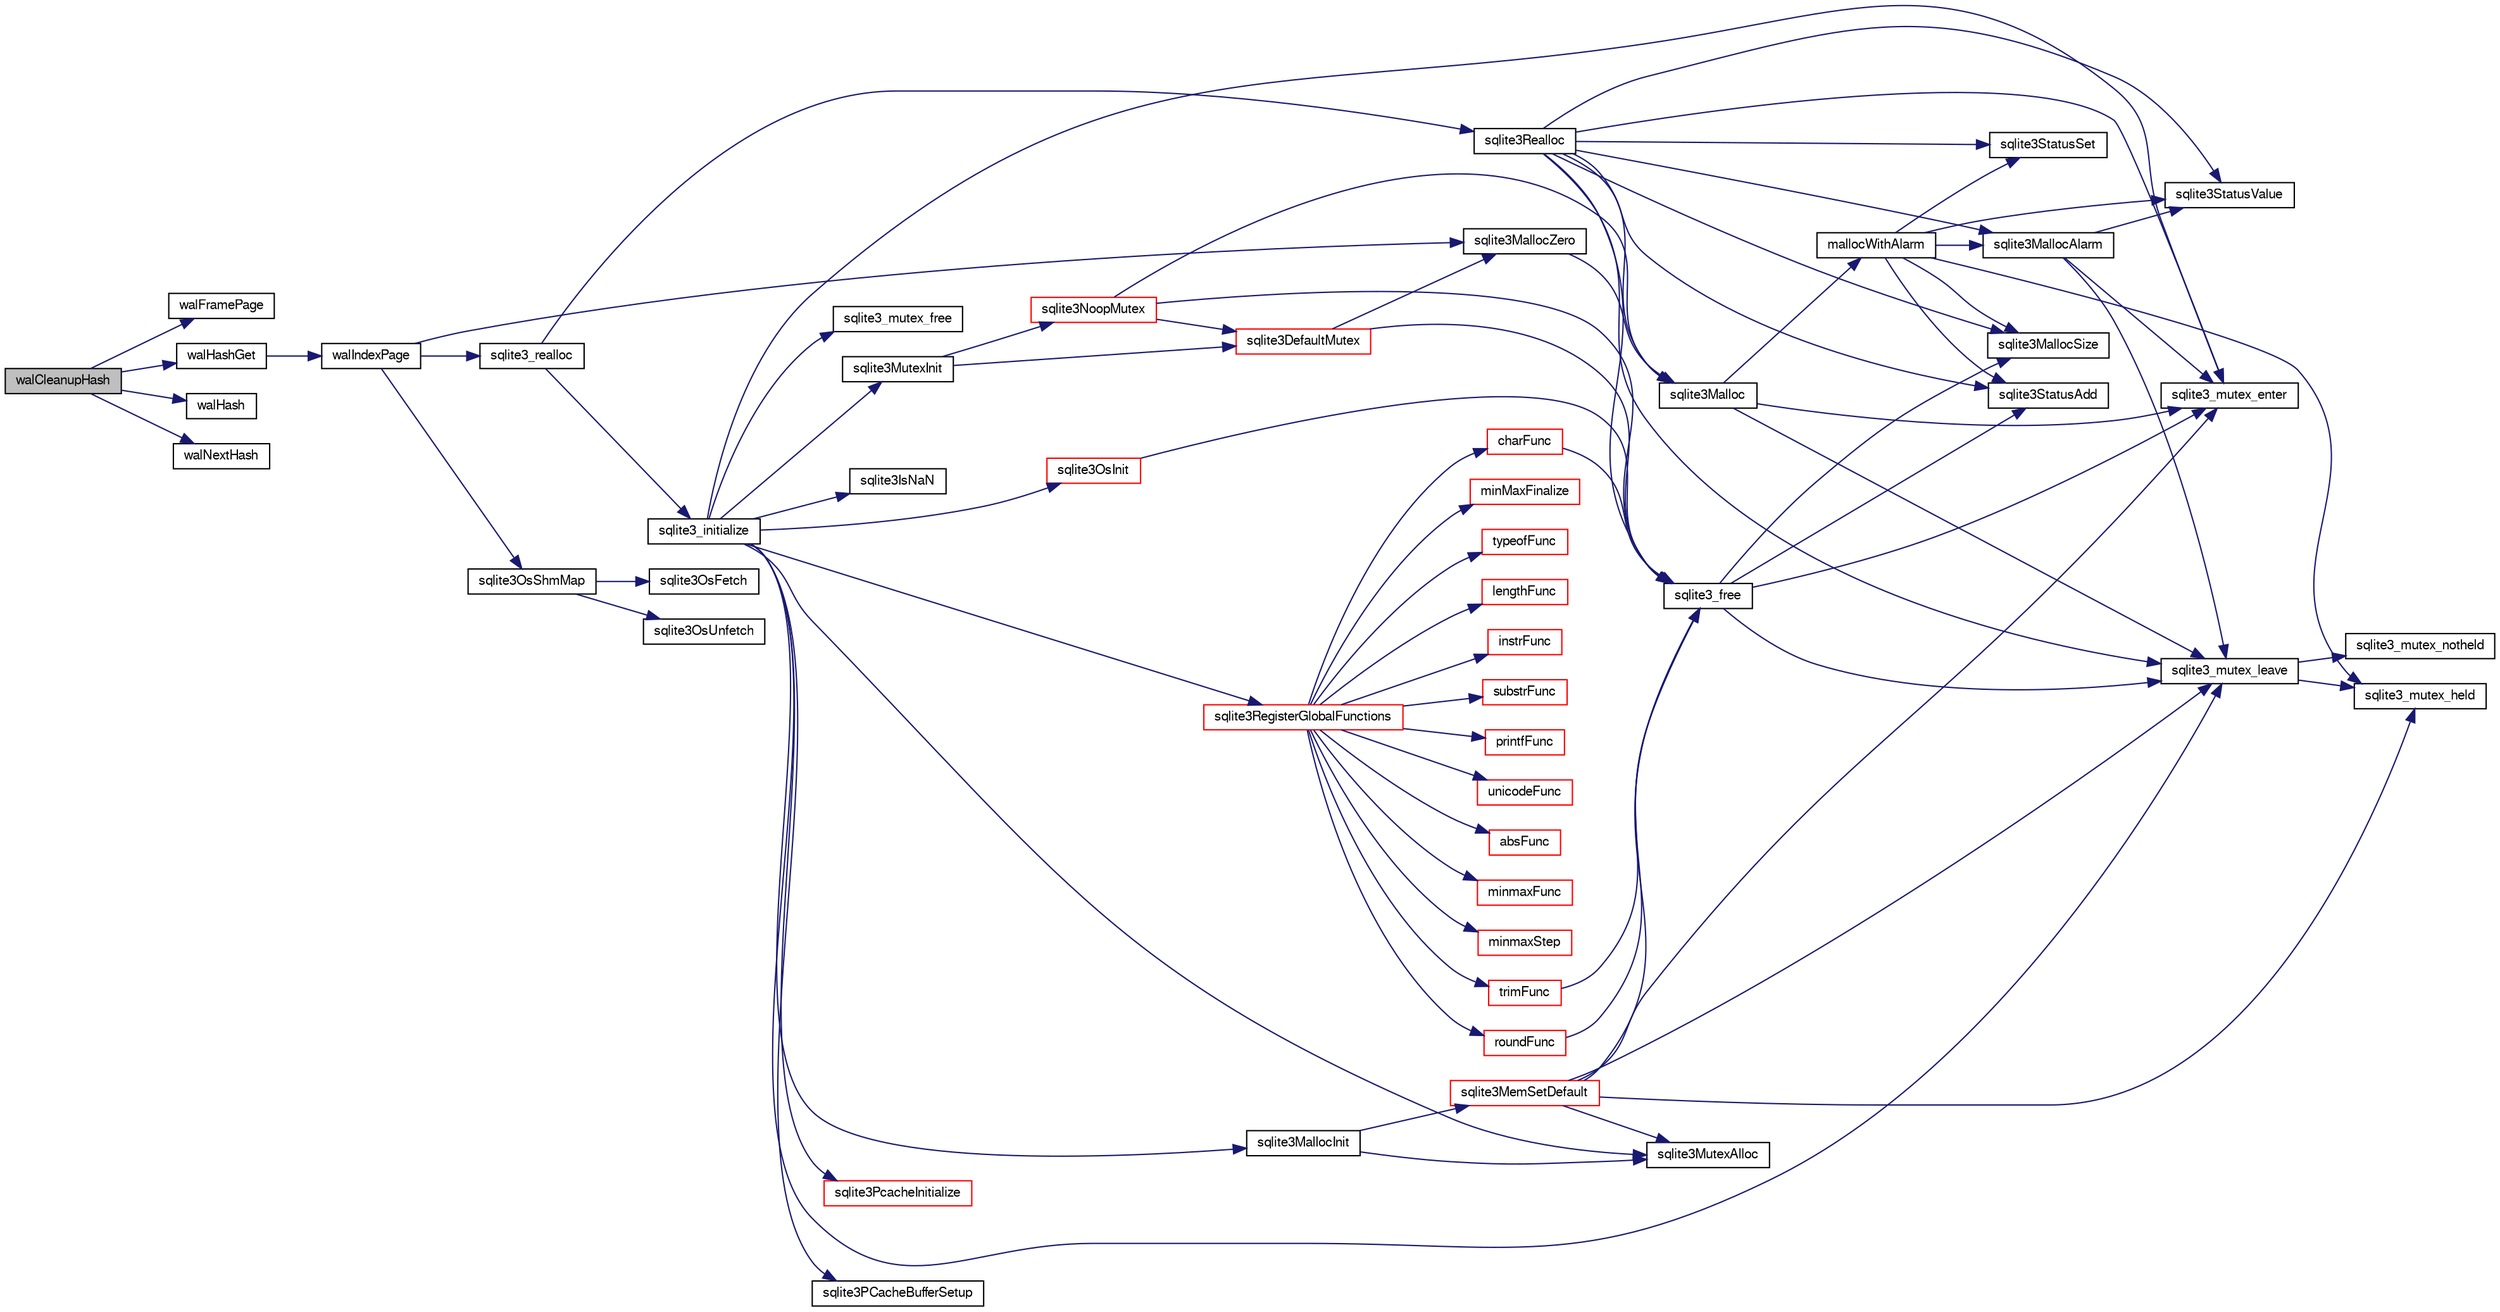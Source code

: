 digraph "walCleanupHash"
{
  edge [fontname="FreeSans",fontsize="10",labelfontname="FreeSans",labelfontsize="10"];
  node [fontname="FreeSans",fontsize="10",shape=record];
  rankdir="LR";
  Node892749 [label="walCleanupHash",height=0.2,width=0.4,color="black", fillcolor="grey75", style="filled", fontcolor="black"];
  Node892749 -> Node892750 [color="midnightblue",fontsize="10",style="solid",fontname="FreeSans"];
  Node892750 [label="walFramePage",height=0.2,width=0.4,color="black", fillcolor="white", style="filled",URL="$sqlite3_8c.html#a067e7452317d6a1c19674376ae969f1f"];
  Node892749 -> Node892751 [color="midnightblue",fontsize="10",style="solid",fontname="FreeSans"];
  Node892751 [label="walHashGet",height=0.2,width=0.4,color="black", fillcolor="white", style="filled",URL="$sqlite3_8c.html#ae19bbc16575c591b6e0aee0aed2cfaf3"];
  Node892751 -> Node892752 [color="midnightblue",fontsize="10",style="solid",fontname="FreeSans"];
  Node892752 [label="walIndexPage",height=0.2,width=0.4,color="black", fillcolor="white", style="filled",URL="$sqlite3_8c.html#affd3251fd1aa1218170d421177256e24"];
  Node892752 -> Node892753 [color="midnightblue",fontsize="10",style="solid",fontname="FreeSans"];
  Node892753 [label="sqlite3_realloc",height=0.2,width=0.4,color="black", fillcolor="white", style="filled",URL="$sqlite3_8c.html#a822d9e42f6ab4b2ec803f311aeb9618d"];
  Node892753 -> Node892754 [color="midnightblue",fontsize="10",style="solid",fontname="FreeSans"];
  Node892754 [label="sqlite3_initialize",height=0.2,width=0.4,color="black", fillcolor="white", style="filled",URL="$sqlite3_8c.html#ab0c0ee2d5d4cf8b28e9572296a8861df"];
  Node892754 -> Node892755 [color="midnightblue",fontsize="10",style="solid",fontname="FreeSans"];
  Node892755 [label="sqlite3MutexInit",height=0.2,width=0.4,color="black", fillcolor="white", style="filled",URL="$sqlite3_8c.html#a7906afcdd1cdb3d0007eb932398a1158"];
  Node892755 -> Node892756 [color="midnightblue",fontsize="10",style="solid",fontname="FreeSans"];
  Node892756 [label="sqlite3DefaultMutex",height=0.2,width=0.4,color="red", fillcolor="white", style="filled",URL="$sqlite3_8c.html#ac895a71e325f9b2f9b862f737c17aca8"];
  Node892756 -> Node892760 [color="midnightblue",fontsize="10",style="solid",fontname="FreeSans"];
  Node892760 [label="sqlite3MallocZero",height=0.2,width=0.4,color="black", fillcolor="white", style="filled",URL="$sqlite3_8c.html#ab3e07a30b9b5471f9f5e8f9cb7229934"];
  Node892760 -> Node892761 [color="midnightblue",fontsize="10",style="solid",fontname="FreeSans"];
  Node892761 [label="sqlite3Malloc",height=0.2,width=0.4,color="black", fillcolor="white", style="filled",URL="$sqlite3_8c.html#a361a2eaa846b1885f123abe46f5d8b2b"];
  Node892761 -> Node892762 [color="midnightblue",fontsize="10",style="solid",fontname="FreeSans"];
  Node892762 [label="sqlite3_mutex_enter",height=0.2,width=0.4,color="black", fillcolor="white", style="filled",URL="$sqlite3_8c.html#a1c12cde690bd89f104de5cbad12a6bf5"];
  Node892761 -> Node892763 [color="midnightblue",fontsize="10",style="solid",fontname="FreeSans"];
  Node892763 [label="mallocWithAlarm",height=0.2,width=0.4,color="black", fillcolor="white", style="filled",URL="$sqlite3_8c.html#ab070d5cf8e48ec8a6a43cf025d48598b"];
  Node892763 -> Node892764 [color="midnightblue",fontsize="10",style="solid",fontname="FreeSans"];
  Node892764 [label="sqlite3_mutex_held",height=0.2,width=0.4,color="black", fillcolor="white", style="filled",URL="$sqlite3_8c.html#acf77da68932b6bc163c5e68547ecc3e7"];
  Node892763 -> Node892765 [color="midnightblue",fontsize="10",style="solid",fontname="FreeSans"];
  Node892765 [label="sqlite3StatusSet",height=0.2,width=0.4,color="black", fillcolor="white", style="filled",URL="$sqlite3_8c.html#afec7586c01fcb5ea17dc9d7725a589d9"];
  Node892763 -> Node892766 [color="midnightblue",fontsize="10",style="solid",fontname="FreeSans"];
  Node892766 [label="sqlite3StatusValue",height=0.2,width=0.4,color="black", fillcolor="white", style="filled",URL="$sqlite3_8c.html#a30b8ac296c6e200c1fa57708d52c6ef6"];
  Node892763 -> Node892767 [color="midnightblue",fontsize="10",style="solid",fontname="FreeSans"];
  Node892767 [label="sqlite3MallocAlarm",height=0.2,width=0.4,color="black", fillcolor="white", style="filled",URL="$sqlite3_8c.html#ada66988e8471d1198f3219c062377508"];
  Node892767 -> Node892766 [color="midnightblue",fontsize="10",style="solid",fontname="FreeSans"];
  Node892767 -> Node892768 [color="midnightblue",fontsize="10",style="solid",fontname="FreeSans"];
  Node892768 [label="sqlite3_mutex_leave",height=0.2,width=0.4,color="black", fillcolor="white", style="filled",URL="$sqlite3_8c.html#a5838d235601dbd3c1fa993555c6bcc93"];
  Node892768 -> Node892764 [color="midnightblue",fontsize="10",style="solid",fontname="FreeSans"];
  Node892768 -> Node892769 [color="midnightblue",fontsize="10",style="solid",fontname="FreeSans"];
  Node892769 [label="sqlite3_mutex_notheld",height=0.2,width=0.4,color="black", fillcolor="white", style="filled",URL="$sqlite3_8c.html#a83967c837c1c000d3b5adcfaa688f5dc"];
  Node892767 -> Node892762 [color="midnightblue",fontsize="10",style="solid",fontname="FreeSans"];
  Node892763 -> Node892770 [color="midnightblue",fontsize="10",style="solid",fontname="FreeSans"];
  Node892770 [label="sqlite3MallocSize",height=0.2,width=0.4,color="black", fillcolor="white", style="filled",URL="$sqlite3_8c.html#acf5d2a5f35270bafb050bd2def576955"];
  Node892763 -> Node892771 [color="midnightblue",fontsize="10",style="solid",fontname="FreeSans"];
  Node892771 [label="sqlite3StatusAdd",height=0.2,width=0.4,color="black", fillcolor="white", style="filled",URL="$sqlite3_8c.html#afa029f93586aeab4cc85360905dae9cd"];
  Node892761 -> Node892768 [color="midnightblue",fontsize="10",style="solid",fontname="FreeSans"];
  Node892756 -> Node892773 [color="midnightblue",fontsize="10",style="solid",fontname="FreeSans"];
  Node892773 [label="sqlite3_free",height=0.2,width=0.4,color="black", fillcolor="white", style="filled",URL="$sqlite3_8c.html#a6552349e36a8a691af5487999ab09519"];
  Node892773 -> Node892762 [color="midnightblue",fontsize="10",style="solid",fontname="FreeSans"];
  Node892773 -> Node892771 [color="midnightblue",fontsize="10",style="solid",fontname="FreeSans"];
  Node892773 -> Node892770 [color="midnightblue",fontsize="10",style="solid",fontname="FreeSans"];
  Node892773 -> Node892768 [color="midnightblue",fontsize="10",style="solid",fontname="FreeSans"];
  Node892755 -> Node892777 [color="midnightblue",fontsize="10",style="solid",fontname="FreeSans"];
  Node892777 [label="sqlite3NoopMutex",height=0.2,width=0.4,color="red", fillcolor="white", style="filled",URL="$sqlite3_8c.html#a09742cde9ef371d94f8201d2cdb543e4"];
  Node892777 -> Node892761 [color="midnightblue",fontsize="10",style="solid",fontname="FreeSans"];
  Node892777 -> Node892773 [color="midnightblue",fontsize="10",style="solid",fontname="FreeSans"];
  Node892777 -> Node892756 [color="midnightblue",fontsize="10",style="solid",fontname="FreeSans"];
  Node892754 -> Node892785 [color="midnightblue",fontsize="10",style="solid",fontname="FreeSans"];
  Node892785 [label="sqlite3MutexAlloc",height=0.2,width=0.4,color="black", fillcolor="white", style="filled",URL="$sqlite3_8c.html#a0e3f432ee581f6876b590e7ad7e84e19"];
  Node892754 -> Node892762 [color="midnightblue",fontsize="10",style="solid",fontname="FreeSans"];
  Node892754 -> Node892786 [color="midnightblue",fontsize="10",style="solid",fontname="FreeSans"];
  Node892786 [label="sqlite3MallocInit",height=0.2,width=0.4,color="black", fillcolor="white", style="filled",URL="$sqlite3_8c.html#a9e06f9e7cad0d83ce80ab493c9533552"];
  Node892786 -> Node892787 [color="midnightblue",fontsize="10",style="solid",fontname="FreeSans"];
  Node892787 [label="sqlite3MemSetDefault",height=0.2,width=0.4,color="red", fillcolor="white", style="filled",URL="$sqlite3_8c.html#a162fbfd727e92c5f8f72625b5ff62549"];
  Node892787 -> Node892785 [color="midnightblue",fontsize="10",style="solid",fontname="FreeSans"];
  Node892787 -> Node892762 [color="midnightblue",fontsize="10",style="solid",fontname="FreeSans"];
  Node892787 -> Node892768 [color="midnightblue",fontsize="10",style="solid",fontname="FreeSans"];
  Node892787 -> Node892764 [color="midnightblue",fontsize="10",style="solid",fontname="FreeSans"];
  Node892787 -> Node892773 [color="midnightblue",fontsize="10",style="solid",fontname="FreeSans"];
  Node892786 -> Node892785 [color="midnightblue",fontsize="10",style="solid",fontname="FreeSans"];
  Node892754 -> Node892768 [color="midnightblue",fontsize="10",style="solid",fontname="FreeSans"];
  Node892754 -> Node892880 [color="midnightblue",fontsize="10",style="solid",fontname="FreeSans"];
  Node892880 [label="sqlite3RegisterGlobalFunctions",height=0.2,width=0.4,color="red", fillcolor="white", style="filled",URL="$sqlite3_8c.html#a9f75bd111010f29e1b8d74344473c4ec"];
  Node892880 -> Node892881 [color="midnightblue",fontsize="10",style="solid",fontname="FreeSans"];
  Node892881 [label="trimFunc",height=0.2,width=0.4,color="red", fillcolor="white", style="filled",URL="$sqlite3_8c.html#afad56dbe7f08139a630156e644b14704"];
  Node892881 -> Node892773 [color="midnightblue",fontsize="10",style="solid",fontname="FreeSans"];
  Node892880 -> Node892894 [color="midnightblue",fontsize="10",style="solid",fontname="FreeSans"];
  Node892894 [label="minmaxFunc",height=0.2,width=0.4,color="red", fillcolor="white", style="filled",URL="$sqlite3_8c.html#a4d00f48b948fd73cb70bcfd1efc0bfb0"];
  Node892880 -> Node892903 [color="midnightblue",fontsize="10",style="solid",fontname="FreeSans"];
  Node892903 [label="minmaxStep",height=0.2,width=0.4,color="red", fillcolor="white", style="filled",URL="$sqlite3_8c.html#a5b4c0da0f3b61d7ff25ebd30aa22cca4"];
  Node892880 -> Node892907 [color="midnightblue",fontsize="10",style="solid",fontname="FreeSans"];
  Node892907 [label="minMaxFinalize",height=0.2,width=0.4,color="red", fillcolor="white", style="filled",URL="$sqlite3_8c.html#a0439dd90934a2dee93517c50884d5924"];
  Node892880 -> Node892908 [color="midnightblue",fontsize="10",style="solid",fontname="FreeSans"];
  Node892908 [label="typeofFunc",height=0.2,width=0.4,color="red", fillcolor="white", style="filled",URL="$sqlite3_8c.html#aba6c564ff0d6b017de448469d0fb243f"];
  Node892880 -> Node892909 [color="midnightblue",fontsize="10",style="solid",fontname="FreeSans"];
  Node892909 [label="lengthFunc",height=0.2,width=0.4,color="red", fillcolor="white", style="filled",URL="$sqlite3_8c.html#affdabf006c37c26a1c3e325badb83546"];
  Node892880 -> Node892914 [color="midnightblue",fontsize="10",style="solid",fontname="FreeSans"];
  Node892914 [label="instrFunc",height=0.2,width=0.4,color="red", fillcolor="white", style="filled",URL="$sqlite3_8c.html#a8f86ca540b92ac28aaefaa126170cf8c"];
  Node892880 -> Node892916 [color="midnightblue",fontsize="10",style="solid",fontname="FreeSans"];
  Node892916 [label="substrFunc",height=0.2,width=0.4,color="red", fillcolor="white", style="filled",URL="$sqlite3_8c.html#a8a8739d9af5589338113371e440b2734"];
  Node892880 -> Node892921 [color="midnightblue",fontsize="10",style="solid",fontname="FreeSans"];
  Node892921 [label="printfFunc",height=0.2,width=0.4,color="red", fillcolor="white", style="filled",URL="$sqlite3_8c.html#a80ca21d434c7c5b6668bee721331dda8"];
  Node892880 -> Node892923 [color="midnightblue",fontsize="10",style="solid",fontname="FreeSans"];
  Node892923 [label="unicodeFunc",height=0.2,width=0.4,color="red", fillcolor="white", style="filled",URL="$sqlite3_8c.html#a1d3d012cbe2276d8d713be80884db355"];
  Node892880 -> Node892925 [color="midnightblue",fontsize="10",style="solid",fontname="FreeSans"];
  Node892925 [label="charFunc",height=0.2,width=0.4,color="red", fillcolor="white", style="filled",URL="$sqlite3_8c.html#ab9b72ce47fcea3c3b92e816435a0fd91"];
  Node892925 -> Node892773 [color="midnightblue",fontsize="10",style="solid",fontname="FreeSans"];
  Node892880 -> Node892926 [color="midnightblue",fontsize="10",style="solid",fontname="FreeSans"];
  Node892926 [label="absFunc",height=0.2,width=0.4,color="red", fillcolor="white", style="filled",URL="$sqlite3_8c.html#af271994a34f441432d50d7095e0ed23d"];
  Node892880 -> Node892931 [color="midnightblue",fontsize="10",style="solid",fontname="FreeSans"];
  Node892931 [label="roundFunc",height=0.2,width=0.4,color="red", fillcolor="white", style="filled",URL="$sqlite3_8c.html#a8c444ba254edc27891111b76e7ba85e7"];
  Node892931 -> Node892773 [color="midnightblue",fontsize="10",style="solid",fontname="FreeSans"];
  Node892754 -> Node893028 [color="midnightblue",fontsize="10",style="solid",fontname="FreeSans"];
  Node893028 [label="sqlite3PcacheInitialize",height=0.2,width=0.4,color="red", fillcolor="white", style="filled",URL="$sqlite3_8c.html#a2902c61ddc88bea002c4d69fe4052b1f"];
  Node892754 -> Node893029 [color="midnightblue",fontsize="10",style="solid",fontname="FreeSans"];
  Node893029 [label="sqlite3OsInit",height=0.2,width=0.4,color="red", fillcolor="white", style="filled",URL="$sqlite3_8c.html#afeaa886fe1ca086a30fd278b1d069762"];
  Node893029 -> Node892773 [color="midnightblue",fontsize="10",style="solid",fontname="FreeSans"];
  Node892754 -> Node893033 [color="midnightblue",fontsize="10",style="solid",fontname="FreeSans"];
  Node893033 [label="sqlite3PCacheBufferSetup",height=0.2,width=0.4,color="black", fillcolor="white", style="filled",URL="$sqlite3_8c.html#ad18a1eebefdfbc4254f473f7b0101937"];
  Node892754 -> Node893034 [color="midnightblue",fontsize="10",style="solid",fontname="FreeSans"];
  Node893034 [label="sqlite3_mutex_free",height=0.2,width=0.4,color="black", fillcolor="white", style="filled",URL="$sqlite3_8c.html#a2db2e72e08f6873afa9c61b0ec726fec"];
  Node892754 -> Node892816 [color="midnightblue",fontsize="10",style="solid",fontname="FreeSans"];
  Node892816 [label="sqlite3IsNaN",height=0.2,width=0.4,color="black", fillcolor="white", style="filled",URL="$sqlite3_8c.html#aed4d78203877c3486765ccbc7feebb50"];
  Node892753 -> Node892805 [color="midnightblue",fontsize="10",style="solid",fontname="FreeSans"];
  Node892805 [label="sqlite3Realloc",height=0.2,width=0.4,color="black", fillcolor="white", style="filled",URL="$sqlite3_8c.html#ad53aefdfc088f622e23ffe838201fe22"];
  Node892805 -> Node892761 [color="midnightblue",fontsize="10",style="solid",fontname="FreeSans"];
  Node892805 -> Node892773 [color="midnightblue",fontsize="10",style="solid",fontname="FreeSans"];
  Node892805 -> Node892770 [color="midnightblue",fontsize="10",style="solid",fontname="FreeSans"];
  Node892805 -> Node892762 [color="midnightblue",fontsize="10",style="solid",fontname="FreeSans"];
  Node892805 -> Node892765 [color="midnightblue",fontsize="10",style="solid",fontname="FreeSans"];
  Node892805 -> Node892766 [color="midnightblue",fontsize="10",style="solid",fontname="FreeSans"];
  Node892805 -> Node892767 [color="midnightblue",fontsize="10",style="solid",fontname="FreeSans"];
  Node892805 -> Node892771 [color="midnightblue",fontsize="10",style="solid",fontname="FreeSans"];
  Node892805 -> Node892768 [color="midnightblue",fontsize="10",style="solid",fontname="FreeSans"];
  Node892752 -> Node892760 [color="midnightblue",fontsize="10",style="solid",fontname="FreeSans"];
  Node892752 -> Node893035 [color="midnightblue",fontsize="10",style="solid",fontname="FreeSans"];
  Node893035 [label="sqlite3OsShmMap",height=0.2,width=0.4,color="black", fillcolor="white", style="filled",URL="$sqlite3_8c.html#a04a984c66d8178200fe9a3ff100e20d3"];
  Node893035 -> Node893036 [color="midnightblue",fontsize="10",style="solid",fontname="FreeSans"];
  Node893036 [label="sqlite3OsFetch",height=0.2,width=0.4,color="black", fillcolor="white", style="filled",URL="$sqlite3_8c.html#ab5b9137b375d5d8a8c216a644056cba7"];
  Node893035 -> Node893037 [color="midnightblue",fontsize="10",style="solid",fontname="FreeSans"];
  Node893037 [label="sqlite3OsUnfetch",height=0.2,width=0.4,color="black", fillcolor="white", style="filled",URL="$sqlite3_8c.html#abc0da72cb8b8989cf8708b572fe5fef4"];
  Node892749 -> Node893038 [color="midnightblue",fontsize="10",style="solid",fontname="FreeSans"];
  Node893038 [label="walHash",height=0.2,width=0.4,color="black", fillcolor="white", style="filled",URL="$sqlite3_8c.html#a1d1aa852a3a505567009b451c23af38c"];
  Node892749 -> Node893039 [color="midnightblue",fontsize="10",style="solid",fontname="FreeSans"];
  Node893039 [label="walNextHash",height=0.2,width=0.4,color="black", fillcolor="white", style="filled",URL="$sqlite3_8c.html#a62e11e0d73d30dc749eb23c6d28904c1"];
}
